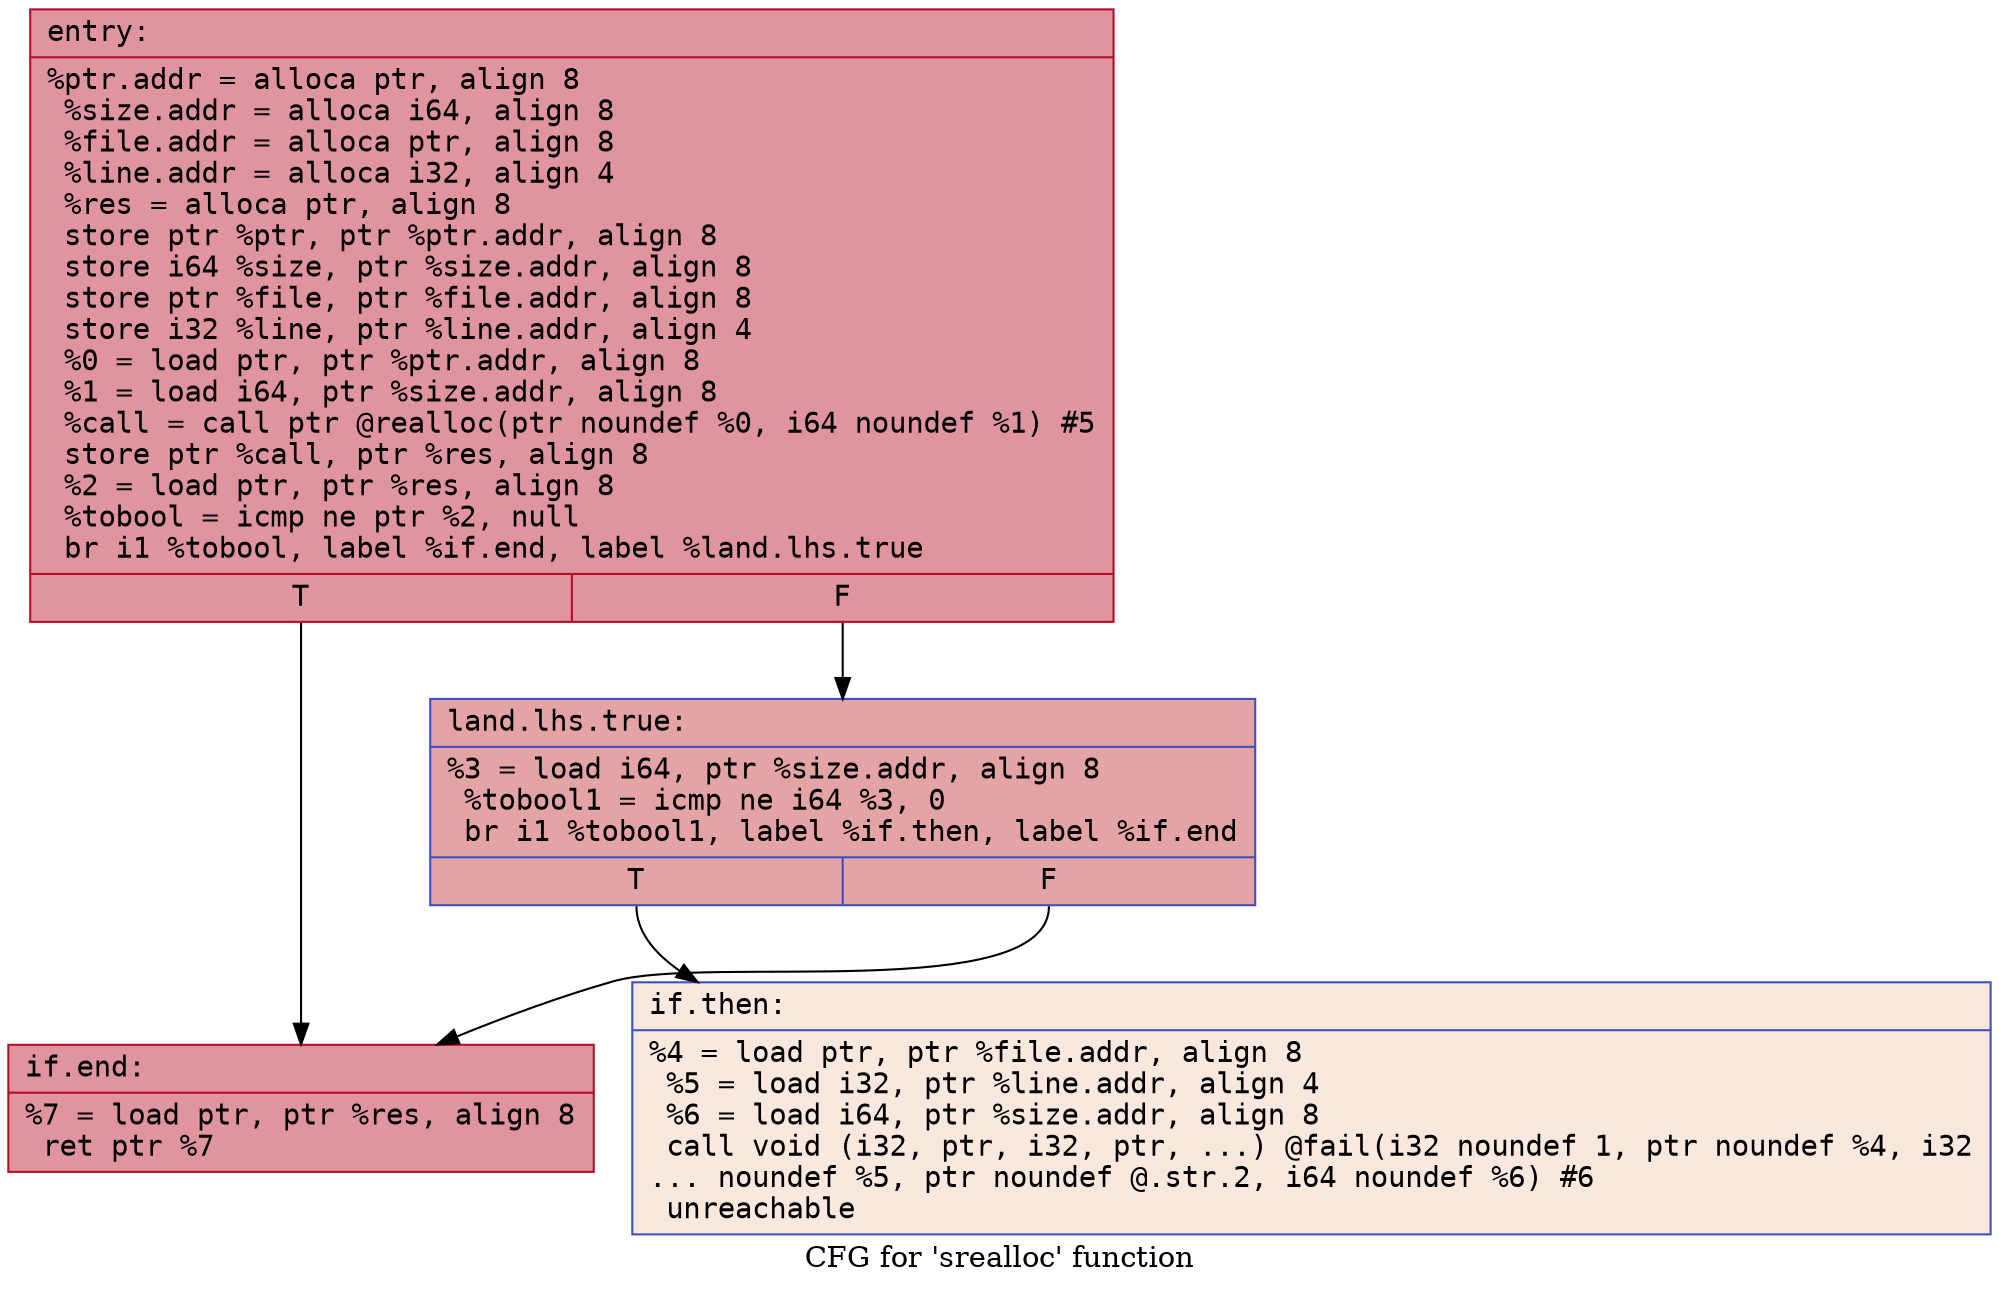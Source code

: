 digraph "CFG for 'srealloc' function" {
	label="CFG for 'srealloc' function";

	Node0x5564aadf62d0 [shape=record,color="#b70d28ff", style=filled, fillcolor="#b70d2870" fontname="Courier",label="{entry:\l|  %ptr.addr = alloca ptr, align 8\l  %size.addr = alloca i64, align 8\l  %file.addr = alloca ptr, align 8\l  %line.addr = alloca i32, align 4\l  %res = alloca ptr, align 8\l  store ptr %ptr, ptr %ptr.addr, align 8\l  store i64 %size, ptr %size.addr, align 8\l  store ptr %file, ptr %file.addr, align 8\l  store i32 %line, ptr %line.addr, align 4\l  %0 = load ptr, ptr %ptr.addr, align 8\l  %1 = load i64, ptr %size.addr, align 8\l  %call = call ptr @realloc(ptr noundef %0, i64 noundef %1) #5\l  store ptr %call, ptr %res, align 8\l  %2 = load ptr, ptr %res, align 8\l  %tobool = icmp ne ptr %2, null\l  br i1 %tobool, label %if.end, label %land.lhs.true\l|{<s0>T|<s1>F}}"];
	Node0x5564aadf62d0:s0 -> Node0x5564aadf6d10[tooltip="entry -> if.end\nProbability 62.50%" ];
	Node0x5564aadf62d0:s1 -> Node0x5564aadf6190[tooltip="entry -> land.lhs.true\nProbability 37.50%" ];
	Node0x5564aadf6190 [shape=record,color="#3d50c3ff", style=filled, fillcolor="#c32e3170" fontname="Courier",label="{land.lhs.true:\l|  %3 = load i64, ptr %size.addr, align 8\l  %tobool1 = icmp ne i64 %3, 0\l  br i1 %tobool1, label %if.then, label %if.end\l|{<s0>T|<s1>F}}"];
	Node0x5564aadf6190:s0 -> Node0x5564aadf70e0[tooltip="land.lhs.true -> if.then\nProbability 0.00%" ];
	Node0x5564aadf6190:s1 -> Node0x5564aadf6d10[tooltip="land.lhs.true -> if.end\nProbability 100.00%" ];
	Node0x5564aadf70e0 [shape=record,color="#3d50c3ff", style=filled, fillcolor="#f2cab570" fontname="Courier",label="{if.then:\l|  %4 = load ptr, ptr %file.addr, align 8\l  %5 = load i32, ptr %line.addr, align 4\l  %6 = load i64, ptr %size.addr, align 8\l  call void (i32, ptr, i32, ptr, ...) @fail(i32 noundef 1, ptr noundef %4, i32\l... noundef %5, ptr noundef @.str.2, i64 noundef %6) #6\l  unreachable\l}"];
	Node0x5564aadf6d10 [shape=record,color="#b70d28ff", style=filled, fillcolor="#b70d2870" fontname="Courier",label="{if.end:\l|  %7 = load ptr, ptr %res, align 8\l  ret ptr %7\l}"];
}
